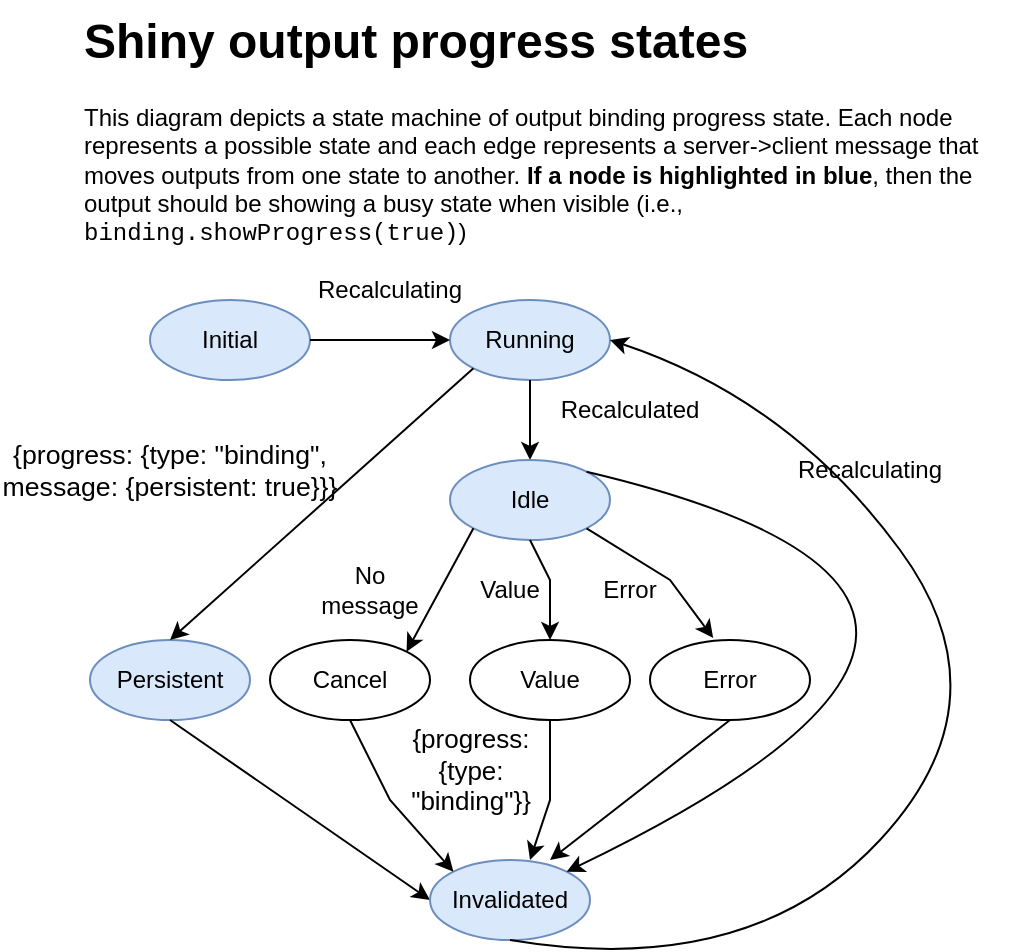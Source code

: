 <mxfile version="24.3.1" type="device">
  <diagram name="Page-1" id="zz6aoPEyabkTD7ESu8ts">
    <mxGraphModel dx="595" dy="889" grid="1" gridSize="10" guides="1" tooltips="1" connect="1" arrows="1" fold="1" page="1" pageScale="1" pageWidth="850" pageHeight="1100" math="0" shadow="0">
      <root>
        <mxCell id="0" />
        <mxCell id="1" parent="0" />
        <mxCell id="DS1AFzV_2DL1v2c9v1jZ-1" value="Initial" style="ellipse;whiteSpace=wrap;html=1;fillColor=#dae8fc;strokeColor=#6c8ebf;" parent="1" vertex="1">
          <mxGeometry x="120" y="270" width="80" height="40" as="geometry" />
        </mxCell>
        <mxCell id="DS1AFzV_2DL1v2c9v1jZ-2" value="Running" style="ellipse;whiteSpace=wrap;html=1;fillColor=#dae8fc;strokeColor=#6c8ebf;" parent="1" vertex="1">
          <mxGeometry x="270" y="270" width="80" height="40" as="geometry" />
        </mxCell>
        <mxCell id="DS1AFzV_2DL1v2c9v1jZ-3" value="" style="endArrow=classic;html=1;rounded=0;exitX=1;exitY=0.5;exitDx=0;exitDy=0;entryX=0;entryY=0.5;entryDx=0;entryDy=0;" parent="1" source="DS1AFzV_2DL1v2c9v1jZ-1" target="DS1AFzV_2DL1v2c9v1jZ-2" edge="1">
          <mxGeometry width="50" height="50" relative="1" as="geometry">
            <mxPoint x="260" y="480" as="sourcePoint" />
            <mxPoint x="310" y="270" as="targetPoint" />
          </mxGeometry>
        </mxCell>
        <mxCell id="DS1AFzV_2DL1v2c9v1jZ-4" value="Recalculating" style="text;html=1;align=center;verticalAlign=middle;whiteSpace=wrap;rounded=0;" parent="1" vertex="1">
          <mxGeometry x="210" y="250" width="60" height="30" as="geometry" />
        </mxCell>
        <mxCell id="DS1AFzV_2DL1v2c9v1jZ-6" value="" style="endArrow=classic;html=1;rounded=0;exitX=0.5;exitY=1;exitDx=0;exitDy=0;" parent="1" source="DS1AFzV_2DL1v2c9v1jZ-2" edge="1">
          <mxGeometry width="50" height="50" relative="1" as="geometry">
            <mxPoint x="320" y="220" as="sourcePoint" />
            <mxPoint x="310" y="350" as="targetPoint" />
          </mxGeometry>
        </mxCell>
        <mxCell id="DS1AFzV_2DL1v2c9v1jZ-7" value="Idle" style="ellipse;whiteSpace=wrap;html=1;fillColor=#dae8fc;strokeColor=#6c8ebf;" parent="1" vertex="1">
          <mxGeometry x="270" y="350" width="80" height="40" as="geometry" />
        </mxCell>
        <mxCell id="DS1AFzV_2DL1v2c9v1jZ-8" value="Recalculated" style="text;html=1;align=center;verticalAlign=middle;whiteSpace=wrap;rounded=0;" parent="1" vertex="1">
          <mxGeometry x="330" y="310" width="60" height="30" as="geometry" />
        </mxCell>
        <mxCell id="DS1AFzV_2DL1v2c9v1jZ-9" value="" style="endArrow=classic;html=1;rounded=0;exitX=0.5;exitY=1;exitDx=0;exitDy=0;entryX=0.5;entryY=0;entryDx=0;entryDy=0;" parent="1" source="DS1AFzV_2DL1v2c9v1jZ-7" target="DS1AFzV_2DL1v2c9v1jZ-10" edge="1">
          <mxGeometry width="50" height="50" relative="1" as="geometry">
            <mxPoint x="320" y="320" as="sourcePoint" />
            <mxPoint x="310" y="440" as="targetPoint" />
            <Array as="points">
              <mxPoint x="320" y="410" />
            </Array>
          </mxGeometry>
        </mxCell>
        <mxCell id="DS1AFzV_2DL1v2c9v1jZ-10" value="Value" style="ellipse;whiteSpace=wrap;html=1;" parent="1" vertex="1">
          <mxGeometry x="280" y="440" width="80" height="40" as="geometry" />
        </mxCell>
        <mxCell id="DS1AFzV_2DL1v2c9v1jZ-11" value="Error" style="ellipse;whiteSpace=wrap;html=1;" parent="1" vertex="1">
          <mxGeometry x="370" y="440" width="80" height="40" as="geometry" />
        </mxCell>
        <mxCell id="DS1AFzV_2DL1v2c9v1jZ-12" value="Persistent" style="ellipse;whiteSpace=wrap;html=1;fillColor=#dae8fc;strokeColor=#6c8ebf;" parent="1" vertex="1">
          <mxGeometry x="90" y="440" width="80" height="40" as="geometry" />
        </mxCell>
        <mxCell id="DS1AFzV_2DL1v2c9v1jZ-13" value="Cancel" style="ellipse;whiteSpace=wrap;html=1;" parent="1" vertex="1">
          <mxGeometry x="180" y="440" width="80" height="40" as="geometry" />
        </mxCell>
        <mxCell id="DS1AFzV_2DL1v2c9v1jZ-14" value="&lt;span style=&quot;text-align: start; font-size: 10pt; font-family: Arial;&quot; data-sheets-userformat=&quot;{&amp;quot;2&amp;quot;:513,&amp;quot;3&amp;quot;:{&amp;quot;1&amp;quot;:0},&amp;quot;12&amp;quot;:0}&quot; data-sheets-value=&quot;{&amp;quot;1&amp;quot;:2,&amp;quot;2&amp;quot;:&amp;quot;{progress: {type: \&amp;quot;binding\&amp;quot;, message: {persistent: true}}}&amp;quot;}&quot; data-sheets-root=&quot;1&quot;&gt;{progress: {type: &quot;binding&quot;, message: {persistent: true}}}&lt;/span&gt;" style="text;html=1;align=center;verticalAlign=middle;whiteSpace=wrap;rounded=0;" parent="1" vertex="1">
          <mxGeometry x="45" y="340" width="170" height="30" as="geometry" />
        </mxCell>
        <mxCell id="DS1AFzV_2DL1v2c9v1jZ-15" value="" style="endArrow=classic;html=1;rounded=0;exitX=0.5;exitY=1;exitDx=0;exitDy=0;" parent="1" source="DS1AFzV_2DL1v2c9v1jZ-10" edge="1">
          <mxGeometry width="50" height="50" relative="1" as="geometry">
            <mxPoint x="320" y="400" as="sourcePoint" />
            <mxPoint x="310" y="550" as="targetPoint" />
            <Array as="points">
              <mxPoint x="320" y="520" />
            </Array>
          </mxGeometry>
        </mxCell>
        <mxCell id="DS1AFzV_2DL1v2c9v1jZ-16" value="" style="endArrow=classic;html=1;rounded=0;exitX=0.5;exitY=1;exitDx=0;exitDy=0;" parent="1" source="DS1AFzV_2DL1v2c9v1jZ-11" edge="1">
          <mxGeometry width="50" height="50" relative="1" as="geometry">
            <mxPoint x="320" y="490" as="sourcePoint" />
            <mxPoint x="320" y="550" as="targetPoint" />
          </mxGeometry>
        </mxCell>
        <mxCell id="DS1AFzV_2DL1v2c9v1jZ-17" value="" style="endArrow=classic;html=1;rounded=0;exitX=0.5;exitY=1;exitDx=0;exitDy=0;entryX=0;entryY=0.5;entryDx=0;entryDy=0;" parent="1" source="DS1AFzV_2DL1v2c9v1jZ-12" target="DS1AFzV_2DL1v2c9v1jZ-18" edge="1">
          <mxGeometry width="50" height="50" relative="1" as="geometry">
            <mxPoint x="330" y="500" as="sourcePoint" />
            <mxPoint x="290" y="540" as="targetPoint" />
            <Array as="points" />
          </mxGeometry>
        </mxCell>
        <mxCell id="DS1AFzV_2DL1v2c9v1jZ-18" value="Invalidated" style="ellipse;whiteSpace=wrap;html=1;fillColor=#dae8fc;strokeColor=#6c8ebf;" parent="1" vertex="1">
          <mxGeometry x="260" y="550" width="80" height="40" as="geometry" />
        </mxCell>
        <mxCell id="DS1AFzV_2DL1v2c9v1jZ-20" value="" style="curved=1;endArrow=classic;html=1;rounded=0;exitX=0.5;exitY=1;exitDx=0;exitDy=0;entryX=1;entryY=0.5;entryDx=0;entryDy=0;" parent="1" source="DS1AFzV_2DL1v2c9v1jZ-18" target="DS1AFzV_2DL1v2c9v1jZ-2" edge="1">
          <mxGeometry width="50" height="50" relative="1" as="geometry">
            <mxPoint x="260" y="480" as="sourcePoint" />
            <mxPoint x="310" y="430" as="targetPoint" />
            <Array as="points">
              <mxPoint x="420" y="610" />
              <mxPoint x="550" y="470" />
              <mxPoint x="440" y="320" />
            </Array>
          </mxGeometry>
        </mxCell>
        <mxCell id="DS1AFzV_2DL1v2c9v1jZ-23" value="Recalculating" style="text;html=1;align=center;verticalAlign=middle;whiteSpace=wrap;rounded=0;" parent="1" vertex="1">
          <mxGeometry x="450" y="340" width="60" height="30" as="geometry" />
        </mxCell>
        <mxCell id="DS1AFzV_2DL1v2c9v1jZ-24" value="" style="endArrow=classic;html=1;rounded=0;exitX=0;exitY=1;exitDx=0;exitDy=0;entryX=0.5;entryY=0;entryDx=0;entryDy=0;" parent="1" source="DS1AFzV_2DL1v2c9v1jZ-2" target="DS1AFzV_2DL1v2c9v1jZ-12" edge="1">
          <mxGeometry width="50" height="50" relative="1" as="geometry">
            <mxPoint x="320" y="400" as="sourcePoint" />
            <mxPoint x="320" y="450" as="targetPoint" />
          </mxGeometry>
        </mxCell>
        <mxCell id="DS1AFzV_2DL1v2c9v1jZ-25" value="" style="endArrow=classic;html=1;rounded=0;exitX=1;exitY=1;exitDx=0;exitDy=0;entryX=0.395;entryY=-0.025;entryDx=0;entryDy=0;entryPerimeter=0;" parent="1" source="DS1AFzV_2DL1v2c9v1jZ-7" target="DS1AFzV_2DL1v2c9v1jZ-11" edge="1">
          <mxGeometry width="50" height="50" relative="1" as="geometry">
            <mxPoint x="330" y="410" as="sourcePoint" />
            <mxPoint x="330" y="460" as="targetPoint" />
            <Array as="points">
              <mxPoint x="380" y="410" />
            </Array>
          </mxGeometry>
        </mxCell>
        <mxCell id="DS1AFzV_2DL1v2c9v1jZ-26" value="" style="endArrow=classic;html=1;rounded=0;exitX=0;exitY=1;exitDx=0;exitDy=0;entryX=1;entryY=0;entryDx=0;entryDy=0;" parent="1" source="DS1AFzV_2DL1v2c9v1jZ-7" target="DS1AFzV_2DL1v2c9v1jZ-13" edge="1">
          <mxGeometry width="50" height="50" relative="1" as="geometry">
            <mxPoint x="340" y="420" as="sourcePoint" />
            <mxPoint x="340" y="470" as="targetPoint" />
          </mxGeometry>
        </mxCell>
        <mxCell id="DS1AFzV_2DL1v2c9v1jZ-27" value="Value" style="text;html=1;align=center;verticalAlign=middle;whiteSpace=wrap;rounded=0;" parent="1" vertex="1">
          <mxGeometry x="270" y="400" width="60" height="30" as="geometry" />
        </mxCell>
        <mxCell id="DS1AFzV_2DL1v2c9v1jZ-28" value="Error" style="text;html=1;align=center;verticalAlign=middle;whiteSpace=wrap;rounded=0;" parent="1" vertex="1">
          <mxGeometry x="330" y="400" width="60" height="30" as="geometry" />
        </mxCell>
        <mxCell id="DS1AFzV_2DL1v2c9v1jZ-29" value="No message" style="text;html=1;align=center;verticalAlign=middle;whiteSpace=wrap;rounded=0;" parent="1" vertex="1">
          <mxGeometry x="200" y="400" width="60" height="30" as="geometry" />
        </mxCell>
        <mxCell id="DS1AFzV_2DL1v2c9v1jZ-30" value="" style="endArrow=classic;html=1;rounded=0;exitX=0.5;exitY=1;exitDx=0;exitDy=0;entryX=0;entryY=0;entryDx=0;entryDy=0;" parent="1" source="DS1AFzV_2DL1v2c9v1jZ-13" target="DS1AFzV_2DL1v2c9v1jZ-18" edge="1">
          <mxGeometry width="50" height="50" relative="1" as="geometry">
            <mxPoint x="230" y="490" as="sourcePoint" />
            <mxPoint x="300" y="558" as="targetPoint" />
            <Array as="points">
              <mxPoint x="240" y="520" />
            </Array>
          </mxGeometry>
        </mxCell>
        <mxCell id="DS1AFzV_2DL1v2c9v1jZ-31" value="&lt;span style=&quot;font-family: Arial; font-size: 13px; text-align: left; white-space: pre-wrap; background-color: rgb(255, 255, 255);&quot;&gt;{progress: {type: &quot;binding&quot;}}&lt;/span&gt;" style="text;html=1;align=center;verticalAlign=middle;resizable=0;points=[];autosize=1;strokeColor=none;fillColor=none;" parent="1" vertex="1">
          <mxGeometry x="190" y="490" width="180" height="30" as="geometry" />
        </mxCell>
        <mxCell id="DS1AFzV_2DL1v2c9v1jZ-35" value="&lt;h1 style=&quot;margin-top: 0px;&quot;&gt;Shiny output progress states&lt;/h1&gt;&lt;p&gt;This diagram depicts a state machine of output binding progress state. Each node represents a possible state and each edge represents a server-&amp;gt;client message that moves outputs from one state to another. &lt;b&gt;If a node is highlighted in blue&lt;/b&gt;, then the output should be showing a busy state when visible (i.e., &lt;font face=&quot;Courier New&quot;&gt;binding.showProgress(true)&lt;/font&gt;)&lt;/p&gt;" style="text;html=1;whiteSpace=wrap;overflow=hidden;rounded=0;" parent="1" vertex="1">
          <mxGeometry x="85" y="120" width="465" height="120" as="geometry" />
        </mxCell>
        <mxCell id="J9lKobNiy15ndT9nfcn--1" value="" style="curved=1;endArrow=classic;html=1;rounded=0;exitX=1;exitY=0;exitDx=0;exitDy=0;entryX=1;entryY=0;entryDx=0;entryDy=0;" edge="1" parent="1" source="DS1AFzV_2DL1v2c9v1jZ-7" target="DS1AFzV_2DL1v2c9v1jZ-18">
          <mxGeometry width="50" height="50" relative="1" as="geometry">
            <mxPoint x="280" y="480" as="sourcePoint" />
            <mxPoint x="220" y="510" as="targetPoint" />
            <Array as="points">
              <mxPoint x="610" y="420" />
            </Array>
          </mxGeometry>
        </mxCell>
      </root>
    </mxGraphModel>
  </diagram>
</mxfile>
